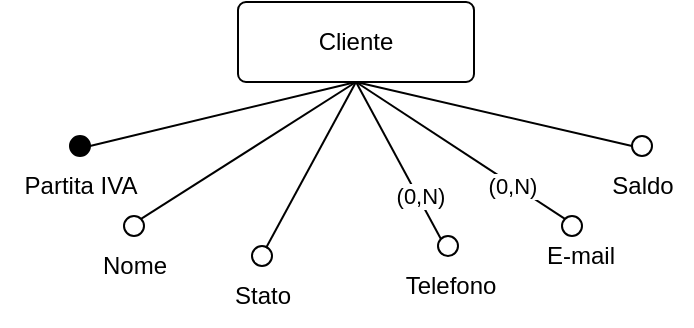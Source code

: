 <mxfile version="20.2.3" type="device"><diagram id="dl30c6Od1xxuoknDg2VW" name="Pagina-1"><mxGraphModel dx="1038" dy="641" grid="0" gridSize="10" guides="1" tooltips="1" connect="1" arrows="1" fold="1" page="1" pageScale="1" pageWidth="827" pageHeight="1169" math="0" shadow="0"><root><mxCell id="0"/><mxCell id="1" parent="0"/><mxCell id="Ih-3ut2ILR_tOg8JUn_b-1" value="Cliente" style="rounded=1;arcSize=10;whiteSpace=wrap;html=1;align=center;" parent="1" vertex="1"><mxGeometry x="319" y="28" width="118" height="40" as="geometry"/></mxCell><mxCell id="Ih-3ut2ILR_tOg8JUn_b-3" value="" style="ellipse;whiteSpace=wrap;html=1;aspect=fixed;" parent="1" vertex="1"><mxGeometry x="262" y="135" width="10" height="10" as="geometry"/></mxCell><mxCell id="Ih-3ut2ILR_tOg8JUn_b-4" value="Nome" style="text;html=1;align=center;verticalAlign=middle;resizable=0;points=[];autosize=1;strokeColor=none;fillColor=none;" parent="1" vertex="1"><mxGeometry x="237" y="145" width="60" height="30" as="geometry"/></mxCell><mxCell id="Ih-3ut2ILR_tOg8JUn_b-5" value="" style="ellipse;whiteSpace=wrap;html=1;aspect=fixed;fillColor=#000000;" parent="1" vertex="1"><mxGeometry x="235" y="95" width="10" height="10" as="geometry"/></mxCell><mxCell id="Ih-3ut2ILR_tOg8JUn_b-6" value="" style="ellipse;whiteSpace=wrap;html=1;aspect=fixed;" parent="1" vertex="1"><mxGeometry x="326" y="150" width="10" height="10" as="geometry"/></mxCell><mxCell id="Ih-3ut2ILR_tOg8JUn_b-7" value="" style="ellipse;whiteSpace=wrap;html=1;aspect=fixed;" parent="1" vertex="1"><mxGeometry x="419" y="145" width="10" height="10" as="geometry"/></mxCell><mxCell id="Ih-3ut2ILR_tOg8JUn_b-8" value="" style="ellipse;whiteSpace=wrap;html=1;aspect=fixed;" parent="1" vertex="1"><mxGeometry x="516" y="95" width="10" height="10" as="geometry"/></mxCell><mxCell id="Ih-3ut2ILR_tOg8JUn_b-15" value="Partita IVA" style="text;html=1;align=center;verticalAlign=middle;resizable=0;points=[];autosize=1;strokeColor=none;fillColor=none;" parent="1" vertex="1"><mxGeometry x="200" y="105" width="80" height="30" as="geometry"/></mxCell><mxCell id="Ih-3ut2ILR_tOg8JUn_b-20" value="Stato" style="text;html=1;align=center;verticalAlign=middle;resizable=0;points=[];autosize=1;strokeColor=none;fillColor=none;" parent="1" vertex="1"><mxGeometry x="306" y="160" width="50" height="30" as="geometry"/></mxCell><mxCell id="Ih-3ut2ILR_tOg8JUn_b-26" value="" style="endArrow=none;html=1;rounded=0;entryX=0.5;entryY=1;entryDx=0;entryDy=0;" parent="1" target="Ih-3ut2ILR_tOg8JUn_b-1" edge="1"><mxGeometry width="50" height="50" relative="1" as="geometry"><mxPoint x="333" y="151" as="sourcePoint"/><mxPoint x="403" y="130" as="targetPoint"/></mxGeometry></mxCell><mxCell id="Ih-3ut2ILR_tOg8JUn_b-30" value="" style="ellipse;whiteSpace=wrap;html=1;aspect=fixed;" parent="1" vertex="1"><mxGeometry x="481" y="135" width="10" height="10" as="geometry"/></mxCell><mxCell id="Ih-3ut2ILR_tOg8JUn_b-31" value="Telefono" style="text;html=1;align=center;verticalAlign=middle;resizable=0;points=[];autosize=1;strokeColor=none;fillColor=none;" parent="1" vertex="1"><mxGeometry x="390" y="155" width="70" height="30" as="geometry"/></mxCell><mxCell id="Ih-3ut2ILR_tOg8JUn_b-32" value="E-mail" style="text;html=1;align=center;verticalAlign=middle;resizable=0;points=[];autosize=1;strokeColor=none;fillColor=none;" parent="1" vertex="1"><mxGeometry x="460" y="140" width="60" height="30" as="geometry"/></mxCell><mxCell id="Ih-3ut2ILR_tOg8JUn_b-34" value="" style="endArrow=none;html=1;rounded=0;entryX=0.5;entryY=1;entryDx=0;entryDy=0;exitX=0;exitY=0;exitDx=0;exitDy=0;" parent="1" source="Ih-3ut2ILR_tOg8JUn_b-30" target="Ih-3ut2ILR_tOg8JUn_b-1" edge="1"><mxGeometry width="50" height="50" relative="1" as="geometry"><mxPoint x="525" y="120" as="sourcePoint"/><mxPoint x="575" y="70" as="targetPoint"/></mxGeometry></mxCell><mxCell id="19naiXGGOXA5WzLkI-dw-5" value="(0,N)" style="edgeLabel;html=1;align=center;verticalAlign=middle;resizable=0;points=[];" parent="Ih-3ut2ILR_tOg8JUn_b-34" vertex="1" connectable="0"><mxGeometry x="-0.492" y="1" relative="1" as="geometry"><mxPoint as="offset"/></mxGeometry></mxCell><mxCell id="Ih-3ut2ILR_tOg8JUn_b-35" value="" style="endArrow=none;html=1;rounded=0;entryX=0.5;entryY=1;entryDx=0;entryDy=0;exitX=1;exitY=0.5;exitDx=0;exitDy=0;" parent="1" source="Ih-3ut2ILR_tOg8JUn_b-5" target="Ih-3ut2ILR_tOg8JUn_b-1" edge="1"><mxGeometry width="50" height="50" relative="1" as="geometry"><mxPoint x="280" y="130" as="sourcePoint"/><mxPoint x="330" y="80" as="targetPoint"/></mxGeometry></mxCell><mxCell id="Ih-3ut2ILR_tOg8JUn_b-36" value="" style="endArrow=none;html=1;rounded=0;entryX=0.5;entryY=1;entryDx=0;entryDy=0;exitX=1;exitY=0;exitDx=0;exitDy=0;" parent="1" source="Ih-3ut2ILR_tOg8JUn_b-3" target="Ih-3ut2ILR_tOg8JUn_b-1" edge="1"><mxGeometry width="50" height="50" relative="1" as="geometry"><mxPoint x="293" y="145" as="sourcePoint"/><mxPoint x="343" y="95" as="targetPoint"/></mxGeometry></mxCell><mxCell id="Ih-3ut2ILR_tOg8JUn_b-37" value="" style="endArrow=none;html=1;rounded=0;entryX=0.5;entryY=1;entryDx=0;entryDy=0;exitX=0;exitY=0;exitDx=0;exitDy=0;" parent="1" source="Ih-3ut2ILR_tOg8JUn_b-7" target="Ih-3ut2ILR_tOg8JUn_b-1" edge="1"><mxGeometry width="50" height="50" relative="1" as="geometry"><mxPoint x="409" y="185" as="sourcePoint"/><mxPoint x="459" y="135" as="targetPoint"/></mxGeometry></mxCell><mxCell id="19naiXGGOXA5WzLkI-dw-4" value="(0,N)" style="edgeLabel;html=1;align=center;verticalAlign=middle;resizable=0;points=[];" parent="Ih-3ut2ILR_tOg8JUn_b-37" vertex="1" connectable="0"><mxGeometry x="-0.457" y="-1" relative="1" as="geometry"><mxPoint as="offset"/></mxGeometry></mxCell><mxCell id="Ih-3ut2ILR_tOg8JUn_b-38" value="Saldo" style="text;html=1;align=center;verticalAlign=middle;resizable=0;points=[];autosize=1;strokeColor=none;fillColor=none;" parent="1" vertex="1"><mxGeometry x="496" y="105" width="50" height="30" as="geometry"/></mxCell><mxCell id="Ih-3ut2ILR_tOg8JUn_b-40" value="" style="endArrow=none;html=1;rounded=0;exitX=0.5;exitY=1;exitDx=0;exitDy=0;entryX=0;entryY=0.5;entryDx=0;entryDy=0;" parent="1" source="Ih-3ut2ILR_tOg8JUn_b-1" target="Ih-3ut2ILR_tOg8JUn_b-8" edge="1"><mxGeometry width="50" height="50" relative="1" as="geometry"><mxPoint x="481" y="90" as="sourcePoint"/><mxPoint x="520" y="80" as="targetPoint"/></mxGeometry></mxCell></root></mxGraphModel></diagram></mxfile>